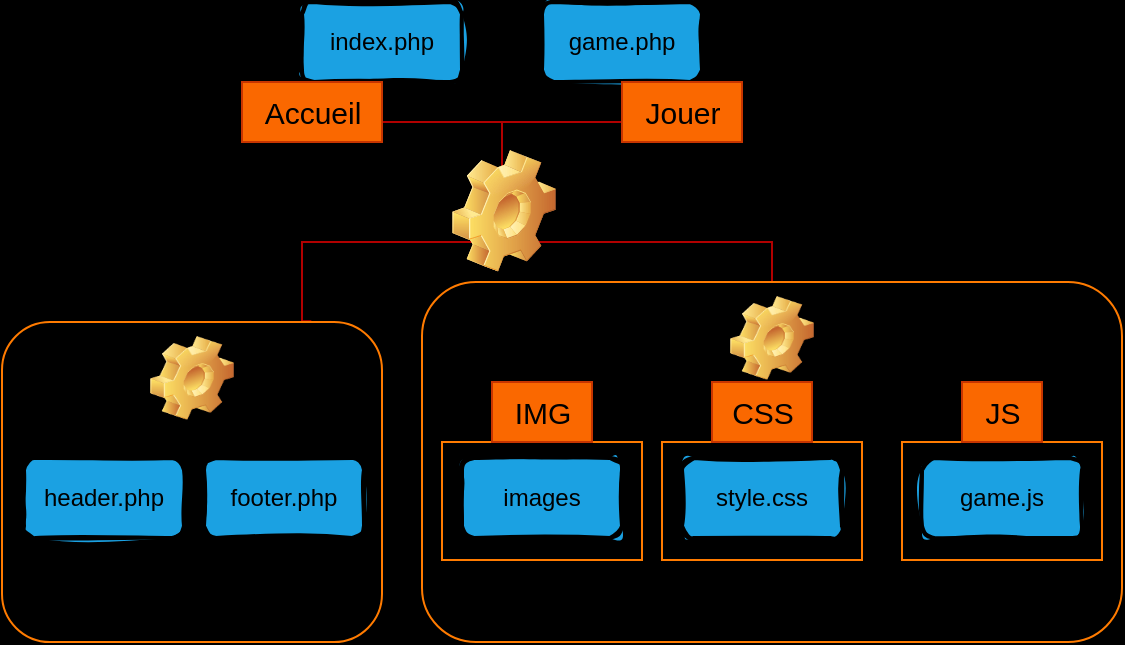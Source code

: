 <mxfile>
    <diagram id="4JSt5DJm-soTtWE8x5Gy" name="Page-1">
        <mxGraphModel dx="81" dy="48" grid="0" gridSize="10" guides="1" tooltips="1" connect="1" arrows="1" fold="1" page="1" pageScale="1" pageWidth="1169" pageHeight="827" background="#000000" math="0" shadow="0">
            <root>
                <mxCell id="0"/>
                <mxCell id="1" parent="0"/>
                <mxCell id="20" value="" style="rounded=0;whiteSpace=wrap;html=1;fillStyle=solid;strokeColor=#ff7b00;fillColor=none;gradientColor=none;" vertex="1" parent="1">
                    <mxGeometry x="460" y="260" width="100" height="59" as="geometry"/>
                </mxCell>
                <mxCell id="15" value="" style="rounded=0;whiteSpace=wrap;html=1;fillStyle=solid;strokeColor=#ff7b00;fillColor=none;gradientColor=none;" vertex="1" parent="1">
                    <mxGeometry x="340" y="260" width="100" height="59" as="geometry"/>
                </mxCell>
                <mxCell id="3" value="index.php" style="rounded=1;whiteSpace=wrap;html=1;strokeWidth=2;fillWeight=4;hachureGap=8;hachureAngle=45;fillColor=#1ba1e2;sketch=1;fillStyle=solid;" vertex="1" parent="1">
                    <mxGeometry x="160" y="40" width="80" height="40" as="geometry"/>
                </mxCell>
                <mxCell id="4" value="game.php" style="rounded=1;whiteSpace=wrap;html=1;strokeWidth=2;fillWeight=4;hachureGap=8;hachureAngle=45;fillColor=#1ba1e2;sketch=1;fillStyle=solid;" vertex="1" parent="1">
                    <mxGeometry x="280" y="40" width="80" height="40" as="geometry"/>
                </mxCell>
                <mxCell id="7" value="" style="edgeStyle=none;html=1;" edge="1" parent="1">
                    <mxGeometry relative="1" as="geometry">
                        <mxPoint x="80" y="220.857" as="sourcePoint"/>
                        <mxPoint x="260" y="259" as="targetPoint"/>
                    </mxGeometry>
                </mxCell>
                <mxCell id="9" value="header.php" style="rounded=1;whiteSpace=wrap;html=1;strokeWidth=2;fillWeight=4;hachureGap=8;hachureAngle=45;fillColor=#1ba1e2;sketch=1;fillStyle=solid;" vertex="1" parent="1">
                    <mxGeometry x="21" y="268" width="80" height="40" as="geometry"/>
                </mxCell>
                <mxCell id="10" value="footer.php" style="rounded=1;whiteSpace=wrap;html=1;strokeWidth=2;fillWeight=4;hachureGap=8;hachureAngle=45;fillColor=#1ba1e2;sketch=1;fillStyle=solid;" vertex="1" parent="1">
                    <mxGeometry x="111" y="268" width="80" height="40" as="geometry"/>
                </mxCell>
                <mxCell id="28" value="" style="edgeStyle=none;html=1;fontSize=15;" edge="1" parent="1" source="11">
                    <mxGeometry relative="1" as="geometry">
                        <mxPoint x="390" y="200" as="targetPoint"/>
                    </mxGeometry>
                </mxCell>
                <mxCell id="11" value="style.css" style="rounded=1;whiteSpace=wrap;html=1;strokeWidth=2;fillWeight=4;hachureGap=8;hachureAngle=45;fillColor=#1ba1e2;sketch=1;fillStyle=solid;" vertex="1" parent="1">
                    <mxGeometry x="350" y="268" width="80" height="40" as="geometry"/>
                </mxCell>
                <mxCell id="12" value="game.js" style="rounded=1;whiteSpace=wrap;html=1;strokeWidth=2;fillWeight=4;hachureGap=8;hachureAngle=45;fillColor=#1ba1e2;sketch=1;fillStyle=solid;" vertex="1" parent="1">
                    <mxGeometry x="470" y="268" width="80" height="40" as="geometry"/>
                </mxCell>
                <mxCell id="19" value="" style="edgeStyle=none;html=1;" edge="1" parent="1" target="11">
                    <mxGeometry relative="1" as="geometry">
                        <mxPoint x="361.376" y="240" as="sourcePoint"/>
                    </mxGeometry>
                </mxCell>
                <mxCell id="22" value="" style="rounded=0;whiteSpace=wrap;html=1;fillStyle=solid;strokeColor=#ff7b00;fillColor=none;gradientColor=none;" vertex="1" parent="1">
                    <mxGeometry x="230" y="260" width="100" height="59" as="geometry"/>
                </mxCell>
                <mxCell id="23" value="images" style="rounded=1;whiteSpace=wrap;html=1;strokeWidth=2;fillWeight=4;hachureGap=8;hachureAngle=45;fillColor=#1ba1e2;sketch=1;fillStyle=solid;" vertex="1" parent="1">
                    <mxGeometry x="240" y="268" width="80" height="40" as="geometry"/>
                </mxCell>
                <mxCell id="32" value="" style="edgeStyle=elbowEdgeStyle;elbow=vertical;sourcePerimeterSpacing=0;targetPerimeterSpacing=0;startArrow=none;endArrow=none;rounded=0;curved=0;fontSize=15;fillColor=#e51400;strokeColor=#B20000;exitX=0.5;exitY=1;exitDx=0;exitDy=0;" edge="1" parent="1" source="3">
                    <mxGeometry relative="1" as="geometry">
                        <mxPoint x="200" y="100" as="sourcePoint"/>
                        <mxPoint x="260" y="100" as="targetPoint"/>
                        <Array as="points">
                            <mxPoint x="230" y="100"/>
                            <mxPoint x="260" y="130"/>
                            <mxPoint x="210" y="120"/>
                            <mxPoint x="270" y="150"/>
                        </Array>
                    </mxGeometry>
                </mxCell>
                <mxCell id="34" value="" style="edgeStyle=orthogonalEdgeStyle;sourcePerimeterSpacing=0;targetPerimeterSpacing=0;startArrow=none;endArrow=none;rounded=0;targetPortConstraint=eastwest;sourcePortConstraint=northsouth;curved=0;rounded=0;fontSize=15;fillColor=#e51400;strokeColor=#B20000;entryX=0.813;entryY=-0.003;entryDx=0;entryDy=0;entryPerimeter=0;exitX=0.5;exitY=1;exitDx=0;exitDy=0;" edge="1" parent="1" source="4">
                    <mxGeometry relative="1" as="geometry">
                        <mxPoint x="320" y="100" as="sourcePoint"/>
                        <mxPoint x="164.657" y="199.64" as="targetPoint"/>
                        <Array as="points">
                            <mxPoint x="320" y="100"/>
                            <mxPoint x="260" y="100"/>
                            <mxPoint x="260" y="160"/>
                            <mxPoint x="160" y="160"/>
                            <mxPoint x="160" y="200"/>
                        </Array>
                    </mxGeometry>
                </mxCell>
                <mxCell id="41" value="" style="edgeStyle=orthogonalEdgeStyle;sourcePerimeterSpacing=0;targetPerimeterSpacing=0;startArrow=none;endArrow=none;rounded=0;targetPortConstraint=eastwest;sourcePortConstraint=northsouth;curved=0;rounded=0;fontSize=15;fillColor=#e51400;strokeColor=#B20000;entryX=0.5;entryY=0;entryDx=0;entryDy=0;" edge="1" parent="1" target="42">
                    <mxGeometry relative="1" as="geometry">
                        <mxPoint x="300" y="100" as="sourcePoint"/>
                        <mxPoint x="470" y="170" as="targetPoint"/>
                        <Array as="points">
                            <mxPoint x="260" y="100"/>
                            <mxPoint x="260" y="160"/>
                            <mxPoint x="395" y="160"/>
                        </Array>
                    </mxGeometry>
                </mxCell>
                <mxCell id="42" value="ASSETS" style="label;whiteSpace=wrap;html=1;align=center;verticalAlign=bottom;spacingLeft=0;spacingBottom=4;imageAlign=center;imageVerticalAlign=top;image=img/clipart/Gear_128x128.png;fillStyle=solid;strokeColor=#ff7b00;fontSize=15;fontColor=#000000;fillColor=none;gradientColor=default;gradientDirection=south;" vertex="1" parent="1">
                    <mxGeometry x="220" y="180" width="350" height="180" as="geometry"/>
                </mxCell>
                <mxCell id="43" value="INCLUDES" style="label;whiteSpace=wrap;html=1;align=center;verticalAlign=bottom;spacingLeft=0;spacingBottom=4;imageAlign=center;imageVerticalAlign=top;image=img/clipart/Gear_128x128.png;fillStyle=solid;strokeColor=#ff7b00;fontSize=15;fontColor=#000000;fillColor=none;gradientColor=default;gradientDirection=south;" vertex="1" parent="1">
                    <mxGeometry x="10" y="200" width="190" height="160" as="geometry"/>
                </mxCell>
                <mxCell id="44" value="IMG" style="text;html=1;align=center;verticalAlign=middle;resizable=0;points=[];autosize=1;strokeColor=#C73500;fillColor=#fa6800;fontSize=15;fontColor=#000000;" vertex="1" parent="1">
                    <mxGeometry x="255" y="230" width="50" height="30" as="geometry"/>
                </mxCell>
                <mxCell id="45" value="CSS" style="text;html=1;align=center;verticalAlign=middle;resizable=0;points=[];autosize=1;strokeColor=#C73500;fillColor=#fa6800;fontSize=15;fontColor=#000000;" vertex="1" parent="1">
                    <mxGeometry x="365" y="230" width="50" height="30" as="geometry"/>
                </mxCell>
                <mxCell id="46" value="JS" style="text;html=1;align=center;verticalAlign=middle;resizable=0;points=[];autosize=1;strokeColor=#C73500;fillColor=#fa6800;fontSize=15;fontColor=#000000;" vertex="1" parent="1">
                    <mxGeometry x="490" y="230" width="40" height="30" as="geometry"/>
                </mxCell>
                <mxCell id="47" value="Accueil" style="text;html=1;align=center;verticalAlign=middle;resizable=0;points=[];autosize=1;fontSize=15;fillColor=#fa6800;fontColor=#000000;strokeColor=#C73500;" vertex="1" parent="1">
                    <mxGeometry x="130" y="80" width="70" height="30" as="geometry"/>
                </mxCell>
                <mxCell id="48" value="Jouer" style="text;html=1;align=center;verticalAlign=middle;resizable=0;points=[];autosize=1;fontSize=15;fillColor=#fa6800;fontColor=#000000;strokeColor=#C73500;" vertex="1" parent="1">
                    <mxGeometry x="320" y="80" width="60" height="30" as="geometry"/>
                </mxCell>
                <mxCell id="49" value="" style="shape=image;html=1;verticalLabelPosition=bottom;verticalAlign=top;imageAspect=1;aspect=fixed;image=img/clipart/Gear_128x128.png;fillStyle=solid;strokeColor=#ff7b00;fontSize=15;fontColor=#000000;fillColor=none;gradientColor=default;gradientDirection=south;" vertex="1" parent="1">
                    <mxGeometry x="235" y="114" width="52" height="61" as="geometry"/>
                </mxCell>
            </root>
        </mxGraphModel>
    </diagram>
</mxfile>